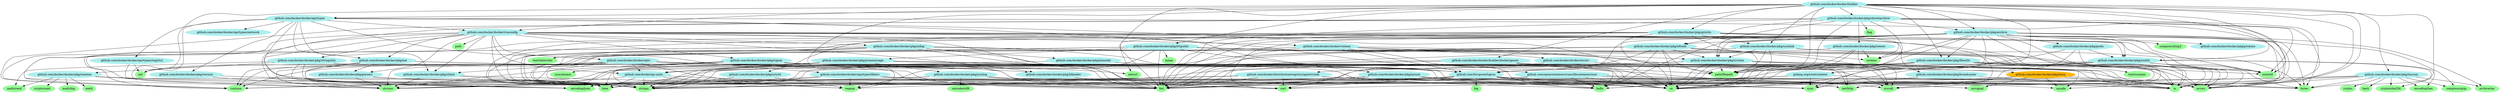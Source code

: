 digraph godep {
0 [label="github.com/docker/docker/pkg/jsonmessage" style="filled" color="paleturquoise"];
0 -> 1;
0 -> 2;
0 -> 3;
0 -> 4;
0 -> 5;
0 -> 6;
0 -> 7;
0 -> 8;
9 [label="hash" style="filled" color="palegreen"];
10 [label="bytes" style="filled" color="palegreen"];
11 [label="bufio" style="filled" color="palegreen"];
12 [label="github.com/docker/docker/pkg/broadcaster" style="filled" color="paleturquoise"];
12 -> 6;
12 -> 13;
14 [label="path/filepath" style="filled" color="palegreen"];
15 [label="github.com/docker/docker/pkg/reexec" style="filled" color="paleturquoise"];
15 -> 2;
15 -> 16;
15 -> 17;
15 -> 14;
15 -> 18;
19 [label="github.com/docker/docker/api/types" style="filled" color="paleturquoise"];
19 -> 11;
19 -> 20;
19 -> 21;
19 -> 22;
19 -> 23;
19 -> 24;
19 -> 25;
19 -> 26;
19 -> 6;
19 -> 27;
19 -> 16;
19 -> 8;
28 [label="github.com/docker/docker/pkg/mount" style="filled" color="paleturquoise"];
28 -> 11;
28 -> 2;
28 -> 6;
28 -> 16;
28 -> 7;
28 -> 18;
28 -> 8;
29 [label="math" style="filled" color="palegreen"];
30 [label="github.com/docker/docker/pkg/urlutil" style="filled" color="paleturquoise"];
30 -> 31;
30 -> 7;
32 [label="log" style="filled" color="palegreen"];
33 [label="github.com/docker/docker/pkg/idtools" style="filled" color="paleturquoise"];
33 -> 11;
33 -> 2;
33 -> 34;
33 -> 16;
33 -> 17;
33 -> 14;
33 -> 35;
33 -> 36;
33 -> 7;
33 -> 18;
37 [label="github.com/docker/docker/pkg/symlink" style="filled" color="paleturquoise"];
37 -> 10;
37 -> 38;
37 -> 34;
37 -> 16;
37 -> 14;
37 -> 7;
2 [label="fmt" style="filled" color="palegreen"];
20 [label="github.com/docker/docker/api/types/filters" style="filled" color="paleturquoise"];
20 -> 1;
20 -> 38;
20 -> 2;
20 -> 31;
20 -> 7;
36 [label="strconv" style="filled" color="palegreen"];
39 [label="github.com/docker/docker/pkg/blkiodev" style="filled" color="paleturquoise"];
39 -> 2;
40 [label="runtime" style="filled" color="palegreen"];
41 [label="unicode/utf8" style="filled" color="palegreen"];
42 [label="github.com/docker/docker/builder" style="filled" color="paleturquoise"];
42 -> 10;
42 -> 38;
42 -> 2;
42 -> 19;
42 -> 43;
42 -> 44;
42 -> 45;
42 -> 46;
42 -> 47;
42 -> 48;
42 -> 49;
42 -> 37;
42 -> 50;
42 -> 26;
42 -> 6;
42 -> 51;
42 -> 16;
42 -> 14;
42 -> 31;
42 -> 8;
26 [label="github.com/docker/docker/runconfig" style="filled" color="paleturquoise"];
26 -> 1;
26 -> 2;
26 -> 52;
26 -> 39;
26 -> 12;
26 -> 49;
26 -> 53;
26 -> 28;
26 -> 23;
26 -> 54;
26 -> 55;
26 -> 56;
26 -> 24;
26 -> 57;
26 -> 5;
26 -> 6;
26 -> 51;
26 -> 58;
26 -> 40;
26 -> 36;
26 -> 7;
59 [label="github.com/opencontainers/runc/libcontainer/user" style="filled" color="paleturquoise"];
59 -> 11;
59 -> 38;
59 -> 2;
59 -> 6;
59 -> 16;
59 -> 36;
59 -> 7;
59 -> 18;
60 [label="compress/bzip2" style="filled" color="palegreen"];
45 [label="github.com/docker/docker/pkg/chrootarchive" style="filled" color="paleturquoise"];
45 -> 10;
45 -> 1;
45 -> 61;
45 -> 2;
45 -> 44;
45 -> 33;
45 -> 15;
45 -> 34;
45 -> 6;
45 -> 51;
45 -> 16;
45 -> 14;
45 -> 40;
45 -> 18;
48 [label="github.com/docker/docker/pkg/httputils" style="filled" color="paleturquoise"];
48 -> 38;
48 -> 2;
48 -> 62;
48 -> 0;
48 -> 6;
48 -> 63;
48 -> 64;
48 -> 31;
48 -> 7;
48 -> 8;
22 [label="github.com/docker/docker/api/types/registry" style="filled" color="paleturquoise"];
22 -> 1;
22 -> 27;
5 [label="github.com/docker/go-units" style="filled" color="paleturquoise"];
5 -> 2;
5 -> 31;
5 -> 36;
5 -> 7;
5 -> 8;
16 [label="os" style="filled" color="palegreen"];
55 [label="github.com/docker/docker/pkg/signal" style="filled" color="paleturquoise"];
55 -> 2;
55 -> 62;
55 -> 16;
55 -> 65;
55 -> 40;
55 -> 36;
55 -> 7;
55 -> 66;
55 -> 18;
67 [label="math/rand" style="filled" color="palegreen"];
4 [label="github.com/docker/docker/pkg/term" style="filled" color="darkgoldenrod1"];
4 -> 38;
4 -> 6;
4 -> 16;
4 -> 65;
4 -> 18;
4 -> 68;
69 [label="crypto" style="filled" color="palegreen"];
8 [label="time" style="filled" color="palegreen"];
70 [label="net/url" style="filled" color="palegreen"];
64 [label="net/http" style="filled" color="palegreen"];
65 [label="os/signal" style="filled" color="palegreen"];
17 [label="os/exec" style="filled" color="palegreen"];
35 [label="sort" style="filled" color="palegreen"];
71 [label="encoding/hex" style="filled" color="palegreen"];
72 [label="compress/gzip" style="filled" color="palegreen"];
6 [label="io" style="filled" color="palegreen"];
49 [label="github.com/docker/docker/pkg/ioutils" style="filled" color="paleturquoise"];
49 -> 10;
49 -> 73;
49 -> 71;
49 -> 38;
49 -> 2;
49 -> 74;
49 -> 6;
49 -> 51;
49 -> 64;
49 -> 16;
49 -> 13;
75 [label="github.com/docker/distribution/registry/api/errcode" style="filled" color="paleturquoise"];
75 -> 1;
75 -> 2;
75 -> 64;
75 -> 35;
75 -> 7;
75 -> 13;
61 [label="flag" style="filled" color="palegreen"];
47 [label="github.com/docker/docker/pkg/gitutils" style="filled" color="paleturquoise"];
47 -> 2;
47 -> 37;
47 -> 30;
47 -> 51;
47 -> 64;
47 -> 70;
47 -> 16;
47 -> 17;
47 -> 14;
47 -> 7;
7 [label="strings" style="filled" color="palegreen"];
25 [label="github.com/docker/docker/pkg/version" style="filled" color="paleturquoise"];
25 -> 36;
25 -> 7;
73 [label="crypto/sha256" style="filled" color="palegreen"];
68 [label="unsafe" style="filled" color="palegreen"];
76 [label="github.com/docker/docker/pkg/random" style="filled" color="paleturquoise"];
76 -> 77;
76 -> 6;
76 -> 29;
76 -> 78;
76 -> 67;
76 -> 13;
76 -> 8;
31 [label="regexp" style="filled" color="palegreen"];
54 [label="github.com/docker/docker/pkg/parsers" style="filled" color="paleturquoise"];
54 -> 2;
54 -> 36;
54 -> 7;
79 [label="text/tabwriter" style="filled" color="palegreen"];
34 [label="github.com/docker/docker/pkg/system" style="filled" color="paleturquoise"];
34 -> 11;
34 -> 38;
34 -> 5;
34 -> 6;
34 -> 16;
34 -> 14;
34 -> 36;
34 -> 7;
34 -> 18;
34 -> 8;
34 -> 68;
50 [label="github.com/docker/docker/pkg/tarsum" style="filled" color="paleturquoise"];
50 -> 80;
50 -> 10;
50 -> 72;
50 -> 69;
50 -> 73;
50 -> 71;
50 -> 38;
50 -> 2;
50 -> 9;
50 -> 6;
50 -> 35;
50 -> 36;
50 -> 7;
74 [label="golang.org/x/net/context" style="filled" color="paleturquoise"];
74 -> 38;
74 -> 2;
74 -> 13;
74 -> 8;
18 [label="syscall" style="filled" color="palegreen"];
56 [label="github.com/docker/docker/pkg/stringutils" style="filled" color="paleturquoise"];
56 -> 10;
56 -> 1;
56 -> 76;
56 -> 67;
56 -> 7;
81 [label="github.com/docker/docker/pkg/pools" style="filled" color="paleturquoise"];
81 -> 11;
81 -> 49;
81 -> 6;
81 -> 13;
63 [label="mime" style="filled" color="palegreen"];
78 [label="math/big" style="filled" color="palegreen"];
58 [label="path" style="filled" color="palegreen"];
24 [label="github.com/docker/docker/pkg/ulimit" style="filled" color="paleturquoise"];
24 -> 2;
24 -> 36;
24 -> 7;
77 [label="crypto/rand" style="filled" color="palegreen"];
82 [label="github.com/docker/docker/pkg/promise" style="filled" color="paleturquoise"];
83 [label="github.com/docker/docker/errors" style="filled" color="paleturquoise"];
83 -> 75;
83 -> 64;
27 [label="net" style="filled" color="palegreen"];
23 [label="github.com/docker/docker/pkg/nat" style="filled" color="paleturquoise"];
23 -> 2;
23 -> 54;
23 -> 27;
23 -> 35;
23 -> 36;
23 -> 7;
52 [label="github.com/docker/docker/opts" style="filled" color="paleturquoise"];
52 -> 11;
52 -> 2;
52 -> 39;
52 -> 24;
52 -> 5;
52 -> 27;
52 -> 70;
52 -> 16;
52 -> 31;
52 -> 40;
52 -> 36;
52 -> 7;
84 [label="github.com/docker/docker/pkg/homedir" style="filled" color="paleturquoise"];
84 -> 59;
84 -> 16;
84 -> 40;
62 [label="github.com/Sirupsen/logrus" style="filled" color="paleturquoise"];
62 -> 11;
62 -> 10;
62 -> 1;
62 -> 2;
62 -> 6;
62 -> 32;
62 -> 16;
62 -> 40;
62 -> 35;
62 -> 7;
62 -> 13;
62 -> 18;
62 -> 8;
62 -> 68;
38 [label="errors" style="filled" color="palegreen"];
1 [label="encoding/json" style="filled" color="palegreen"];
57 [label="github.com/docker/docker/volume" style="filled" color="paleturquoise"];
57 -> 2;
57 -> 62;
57 -> 83;
57 -> 34;
57 -> 16;
57 -> 14;
57 -> 40;
57 -> 7;
46 [label="github.com/docker/docker/pkg/fileutils" style="filled" color="paleturquoise"];
46 -> 38;
46 -> 2;
46 -> 62;
46 -> 6;
46 -> 51;
46 -> 16;
46 -> 14;
46 -> 31;
46 -> 7;
46 -> 85;
43 [label="github.com/docker/docker/builder/dockerignore" style="filled" color="paleturquoise"];
43 -> 11;
43 -> 2;
43 -> 6;
43 -> 14;
43 -> 7;
44 [label="github.com/docker/docker/pkg/archive" style="filled" color="paleturquoise"];
44 -> 80;
44 -> 11;
44 -> 10;
44 -> 60;
44 -> 72;
44 -> 38;
44 -> 2;
44 -> 62;
44 -> 46;
44 -> 33;
44 -> 49;
44 -> 81;
44 -> 82;
44 -> 34;
44 -> 6;
44 -> 51;
44 -> 16;
44 -> 17;
44 -> 14;
44 -> 40;
44 -> 35;
44 -> 7;
44 -> 18;
44 -> 8;
44 -> 68;
80 [label="archive/tar" style="filled" color="palegreen"];
21 [label="github.com/docker/docker/api/types/network" style="filled" color="paleturquoise"];
13 [label="sync" style="filled" color="palegreen"];
51 [label="io/ioutil" style="filled" color="palegreen"];
53 [label="github.com/docker/docker/pkg/mflag" style="filled" color="paleturquoise"];
53 -> 38;
53 -> 2;
53 -> 84;
53 -> 6;
53 -> 16;
53 -> 40;
53 -> 35;
53 -> 36;
53 -> 7;
53 -> 79;
53 -> 8;
66 [label="sync/atomic" style="filled" color="palegreen"];
85 [label="text/scanner" style="filled" color="palegreen"];
3 [label="github.com/docker/docker/pkg/jsonlog" style="filled" color="paleturquoise"];
3 -> 10;
3 -> 1;
3 -> 38;
3 -> 2;
3 -> 8;
3 -> 41;
}

